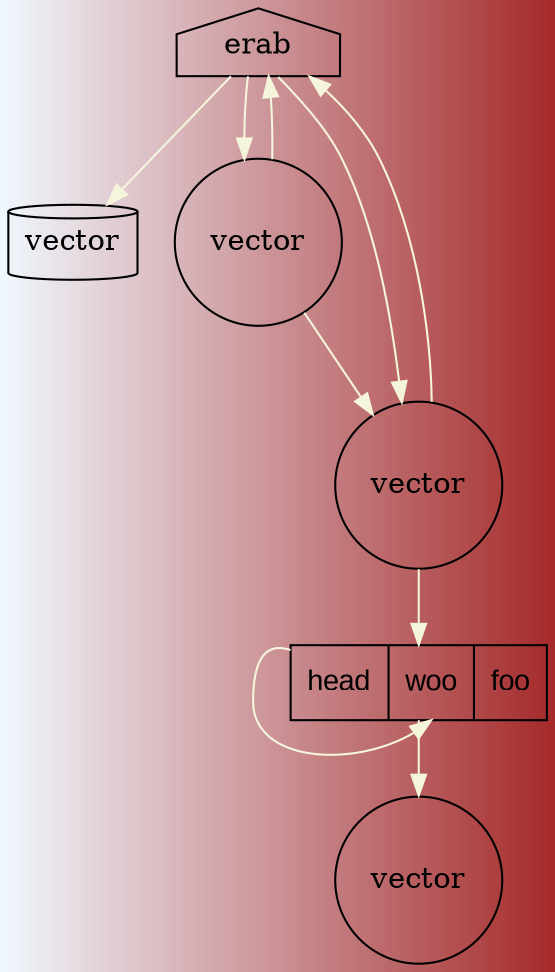 strict digraph {
  bgcolor="aliceblue:brown:bisque";
  node [label="vector", shape="circle"];
  edge [color="beige"];
  erab [label="erab", shape="house"];
  pos [shape="cylinder"];
  erab -> pos;
  erab -> xay -> terminal -> queue -> xvc;
  terminal -> erab;
  xay -> {
    erab;

  };

  // 这是一条注释
  queue [shape="record", label="<h3> head | <h4> woo | <h5> foo"] [fontname="arial"];
  erab -> terminal -> queue;
  queue:h3 -> queue:h4:s;

}
